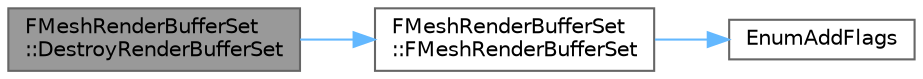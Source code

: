 digraph "FMeshRenderBufferSet::DestroyRenderBufferSet"
{
 // INTERACTIVE_SVG=YES
 // LATEX_PDF_SIZE
  bgcolor="transparent";
  edge [fontname=Helvetica,fontsize=10,labelfontname=Helvetica,labelfontsize=10];
  node [fontname=Helvetica,fontsize=10,shape=box,height=0.2,width=0.4];
  rankdir="LR";
  Node1 [id="Node000001",label="FMeshRenderBufferSet\l::DestroyRenderBufferSet",height=0.2,width=0.4,color="gray40", fillcolor="grey60", style="filled", fontcolor="black",tooltip="Enqueue a command on the Render Thread to destroy the passed in buffer set."];
  Node1 -> Node2 [id="edge1_Node000001_Node000002",color="steelblue1",style="solid",tooltip=" "];
  Node2 [id="Node000002",label="FMeshRenderBufferSet\l::FMeshRenderBufferSet",height=0.2,width=0.4,color="grey40", fillcolor="white", style="filled",URL="$d3/de3/classFMeshRenderBufferSet.html#a3271b5f7146f2253991f4705faa7ff98",tooltip=" "];
  Node2 -> Node3 [id="edge2_Node000002_Node000003",color="steelblue1",style="solid",tooltip=" "];
  Node3 [id="Node000003",label="EnumAddFlags",height=0.2,width=0.4,color="grey40", fillcolor="white", style="filled",URL="$d8/de7/EnumClassFlags_8h.html#afb6302d7b0038eb50a455a77de560617",tooltip=" "];
}
